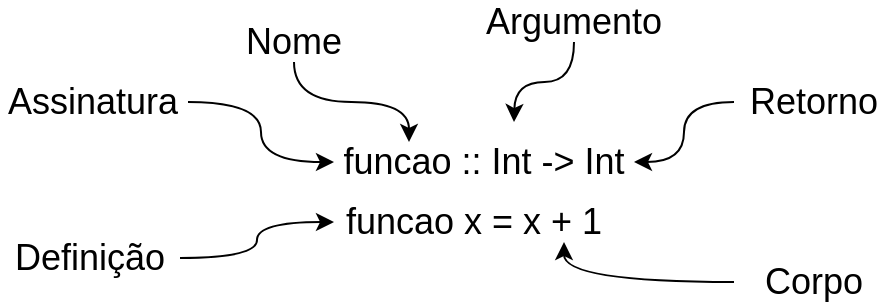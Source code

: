 <mxfile version="14.8.2" type="onedrive"><diagram id="4dNryC1NISwpqYvoM41b" name="Page-1"><mxGraphModel dx="1178" dy="457" grid="0" gridSize="10" guides="1" tooltips="1" connect="1" arrows="1" fold="1" page="1" pageScale="1" pageWidth="827" pageHeight="1169" math="0" shadow="0"><root><mxCell id="0"/><mxCell id="1" parent="0"/><mxCell id="WZY-KvcE9MimLXDeWtoh-1" value="funcao :: Int -&amp;gt; Int" style="text;html=1;strokeColor=none;fillColor=none;align=center;verticalAlign=middle;whiteSpace=wrap;rounded=0;fontSize=18;" vertex="1" parent="1"><mxGeometry x="330" y="360" width="150" height="20" as="geometry"/></mxCell><mxCell id="WZY-KvcE9MimLXDeWtoh-2" value="funcao x = x + 1" style="text;html=1;strokeColor=none;fillColor=none;align=center;verticalAlign=middle;whiteSpace=wrap;rounded=0;fontSize=18;" vertex="1" parent="1"><mxGeometry x="330" y="390" width="140" height="20" as="geometry"/></mxCell><mxCell id="WZY-KvcE9MimLXDeWtoh-7" style="edgeStyle=orthogonalEdgeStyle;curved=1;rounded=0;orthogonalLoop=1;jettySize=auto;html=1;entryX=0.25;entryY=0;entryDx=0;entryDy=0;fontSize=18;" edge="1" parent="1" source="WZY-KvcE9MimLXDeWtoh-3" target="WZY-KvcE9MimLXDeWtoh-1"><mxGeometry relative="1" as="geometry"/></mxCell><mxCell id="WZY-KvcE9MimLXDeWtoh-3" value="Nome" style="text;html=1;strokeColor=none;fillColor=none;align=center;verticalAlign=middle;whiteSpace=wrap;rounded=0;fontSize=18;" vertex="1" parent="1"><mxGeometry x="290" y="300" width="40" height="20" as="geometry"/></mxCell><mxCell id="WZY-KvcE9MimLXDeWtoh-5" style="edgeStyle=orthogonalEdgeStyle;rounded=0;orthogonalLoop=1;jettySize=auto;html=1;fontSize=18;curved=1;entryX=0;entryY=0.5;entryDx=0;entryDy=0;" edge="1" parent="1" source="WZY-KvcE9MimLXDeWtoh-4" target="WZY-KvcE9MimLXDeWtoh-1"><mxGeometry relative="1" as="geometry"/></mxCell><mxCell id="WZY-KvcE9MimLXDeWtoh-4" value="Assinatura&amp;nbsp;" style="text;html=1;strokeColor=none;fillColor=none;align=center;verticalAlign=middle;whiteSpace=wrap;rounded=0;fontSize=18;" vertex="1" parent="1"><mxGeometry x="167" y="335" width="90" height="10" as="geometry"/></mxCell><mxCell id="WZY-KvcE9MimLXDeWtoh-8" style="edgeStyle=orthogonalEdgeStyle;rounded=0;orthogonalLoop=1;jettySize=auto;html=1;fontSize=18;curved=1;entryX=0;entryY=0.5;entryDx=0;entryDy=0;" edge="1" parent="1" source="WZY-KvcE9MimLXDeWtoh-9" target="WZY-KvcE9MimLXDeWtoh-2"><mxGeometry relative="1" as="geometry"><mxPoint x="330" y="440" as="targetPoint"/></mxGeometry></mxCell><mxCell id="WZY-KvcE9MimLXDeWtoh-9" value="Definição" style="text;html=1;strokeColor=none;fillColor=none;align=center;verticalAlign=middle;whiteSpace=wrap;rounded=0;fontSize=18;" vertex="1" parent="1"><mxGeometry x="163" y="413" width="90" height="10" as="geometry"/></mxCell><mxCell id="WZY-KvcE9MimLXDeWtoh-10" style="edgeStyle=orthogonalEdgeStyle;curved=1;rounded=0;orthogonalLoop=1;jettySize=auto;html=1;fontSize=18;" edge="1" parent="1" source="WZY-KvcE9MimLXDeWtoh-11"><mxGeometry relative="1" as="geometry"><mxPoint x="420" y="350" as="targetPoint"/></mxGeometry></mxCell><mxCell id="WZY-KvcE9MimLXDeWtoh-11" value="Argumento" style="text;html=1;strokeColor=none;fillColor=none;align=center;verticalAlign=middle;whiteSpace=wrap;rounded=0;fontSize=18;" vertex="1" parent="1"><mxGeometry x="400" y="290" width="100" height="20" as="geometry"/></mxCell><mxCell id="WZY-KvcE9MimLXDeWtoh-12" style="edgeStyle=orthogonalEdgeStyle;curved=1;rounded=0;orthogonalLoop=1;jettySize=auto;html=1;fontSize=18;entryX=1;entryY=0.5;entryDx=0;entryDy=0;" edge="1" parent="1" source="WZY-KvcE9MimLXDeWtoh-13" target="WZY-KvcE9MimLXDeWtoh-1"><mxGeometry relative="1" as="geometry"><mxPoint x="510" y="380" as="targetPoint"/></mxGeometry></mxCell><mxCell id="WZY-KvcE9MimLXDeWtoh-13" value="Retorno" style="text;html=1;strokeColor=none;fillColor=none;align=center;verticalAlign=middle;whiteSpace=wrap;rounded=0;fontSize=18;" vertex="1" parent="1"><mxGeometry x="530" y="330" width="80" height="20" as="geometry"/></mxCell><mxCell id="WZY-KvcE9MimLXDeWtoh-14" style="edgeStyle=orthogonalEdgeStyle;curved=1;rounded=0;orthogonalLoop=1;jettySize=auto;html=1;fontSize=18;entryX=0.5;entryY=1;entryDx=0;entryDy=0;" edge="1" parent="1" source="WZY-KvcE9MimLXDeWtoh-15" target="WZY-KvcE9MimLXDeWtoh-16"><mxGeometry relative="1" as="geometry"><mxPoint x="440" y="430" as="targetPoint"/></mxGeometry></mxCell><mxCell id="WZY-KvcE9MimLXDeWtoh-15" value="Corpo" style="text;html=1;strokeColor=none;fillColor=none;align=center;verticalAlign=middle;whiteSpace=wrap;rounded=0;fontSize=18;" vertex="1" parent="1"><mxGeometry x="530" y="420" width="80" height="20" as="geometry"/></mxCell><mxCell id="WZY-KvcE9MimLXDeWtoh-16" value="" style="rounded=0;whiteSpace=wrap;html=1;fontSize=18;fillColor=none;strokeColor=none;" vertex="1" parent="1"><mxGeometry x="420" y="390" width="50" height="20" as="geometry"/></mxCell></root></mxGraphModel></diagram></mxfile>